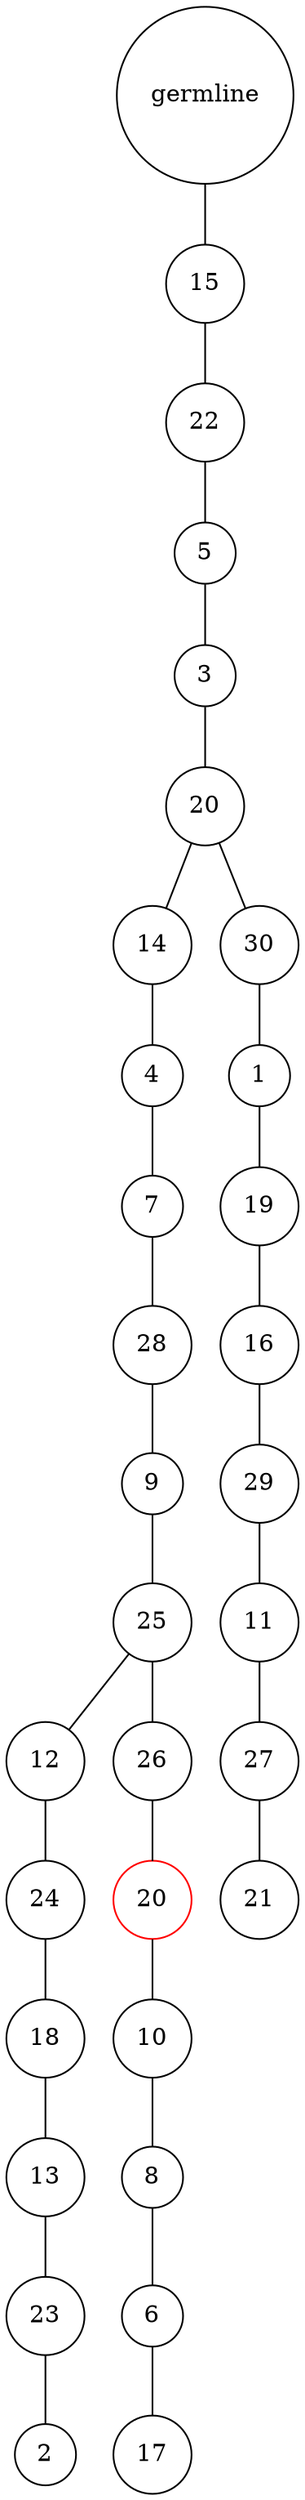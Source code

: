 graph {
	rankdir=UD;
	splines=line;
	node [shape=circle]
	"0x7ff2c85b9b50" [label="germline"];
	"0x7ff2c85b9b80" [label="15"];
	"0x7ff2c85b9b50" -- "0x7ff2c85b9b80" ;
	"0x7ff2c85b9bb0" [label="22"];
	"0x7ff2c85b9b80" -- "0x7ff2c85b9bb0" ;
	"0x7ff2c85b9be0" [label="5"];
	"0x7ff2c85b9bb0" -- "0x7ff2c85b9be0" ;
	"0x7ff2c85b9c10" [label="3"];
	"0x7ff2c85b9be0" -- "0x7ff2c85b9c10" ;
	"0x7ff2c85b9c40" [label="20"];
	"0x7ff2c85b9c10" -- "0x7ff2c85b9c40" ;
	"0x7ff2c85b9c70" [label="14"];
	"0x7ff2c85b9c40" -- "0x7ff2c85b9c70" ;
	"0x7ff2c85b9ca0" [label="4"];
	"0x7ff2c85b9c70" -- "0x7ff2c85b9ca0" ;
	"0x7ff2c85b9cd0" [label="7"];
	"0x7ff2c85b9ca0" -- "0x7ff2c85b9cd0" ;
	"0x7ff2c85b9d00" [label="28"];
	"0x7ff2c85b9cd0" -- "0x7ff2c85b9d00" ;
	"0x7ff2c85b9d30" [label="9"];
	"0x7ff2c85b9d00" -- "0x7ff2c85b9d30" ;
	"0x7ff2c85b9d60" [label="25"];
	"0x7ff2c85b9d30" -- "0x7ff2c85b9d60" ;
	"0x7ff2c85b9d90" [label="12"];
	"0x7ff2c85b9d60" -- "0x7ff2c85b9d90" ;
	"0x7ff2c85b9dc0" [label="24"];
	"0x7ff2c85b9d90" -- "0x7ff2c85b9dc0" ;
	"0x7ff2c85b9df0" [label="18"];
	"0x7ff2c85b9dc0" -- "0x7ff2c85b9df0" ;
	"0x7ff2c85b9e20" [label="13"];
	"0x7ff2c85b9df0" -- "0x7ff2c85b9e20" ;
	"0x7ff2c85b9e50" [label="23"];
	"0x7ff2c85b9e20" -- "0x7ff2c85b9e50" ;
	"0x7ff2c85b9e80" [label="2"];
	"0x7ff2c85b9e50" -- "0x7ff2c85b9e80" ;
	"0x7ff2c85b9eb0" [label="26"];
	"0x7ff2c85b9d60" -- "0x7ff2c85b9eb0" ;
	"0x7ff2c85b9ee0" [label="20",color="red"];
	"0x7ff2c85b9eb0" -- "0x7ff2c85b9ee0" ;
	"0x7ff2c85b9f10" [label="10"];
	"0x7ff2c85b9ee0" -- "0x7ff2c85b9f10" ;
	"0x7ff2c85b9f40" [label="8"];
	"0x7ff2c85b9f10" -- "0x7ff2c85b9f40" ;
	"0x7ff2c85b9f70" [label="6"];
	"0x7ff2c85b9f40" -- "0x7ff2c85b9f70" ;
	"0x7ff2c85b9fa0" [label="17"];
	"0x7ff2c85b9f70" -- "0x7ff2c85b9fa0" ;
	"0x7ff2c85b9fd0" [label="30"];
	"0x7ff2c85b9c40" -- "0x7ff2c85b9fd0" ;
	"0x7ff2c85c8040" [label="1"];
	"0x7ff2c85b9fd0" -- "0x7ff2c85c8040" ;
	"0x7ff2c85c8070" [label="19"];
	"0x7ff2c85c8040" -- "0x7ff2c85c8070" ;
	"0x7ff2c85c80a0" [label="16"];
	"0x7ff2c85c8070" -- "0x7ff2c85c80a0" ;
	"0x7ff2c85c80d0" [label="29"];
	"0x7ff2c85c80a0" -- "0x7ff2c85c80d0" ;
	"0x7ff2c85c8100" [label="11"];
	"0x7ff2c85c80d0" -- "0x7ff2c85c8100" ;
	"0x7ff2c85c8130" [label="27"];
	"0x7ff2c85c8100" -- "0x7ff2c85c8130" ;
	"0x7ff2c85c8160" [label="21"];
	"0x7ff2c85c8130" -- "0x7ff2c85c8160" ;
}
